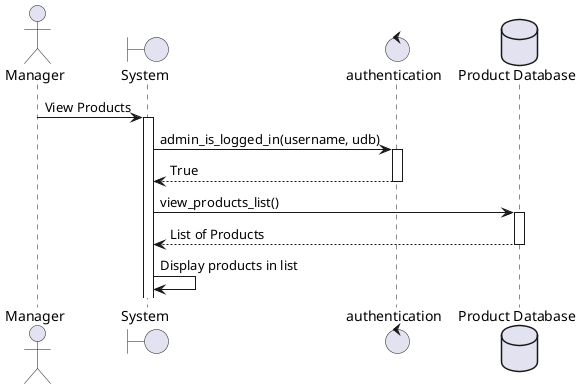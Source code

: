 @startuml listProducts
actor Manager
boundary "System" as system
control "authentication" as auth 
Database "Product Database" as pdb
Manager -> system: View Products
activate system
system -> auth: admin_is_logged_in(username, udb)
activate auth
auth --> system: True
deactivate auth
system -> pdb: view_products_list()
activate pdb
pdb --> system: List of Products
deactivate pdb
system -> system: Display products in list
@enduml 